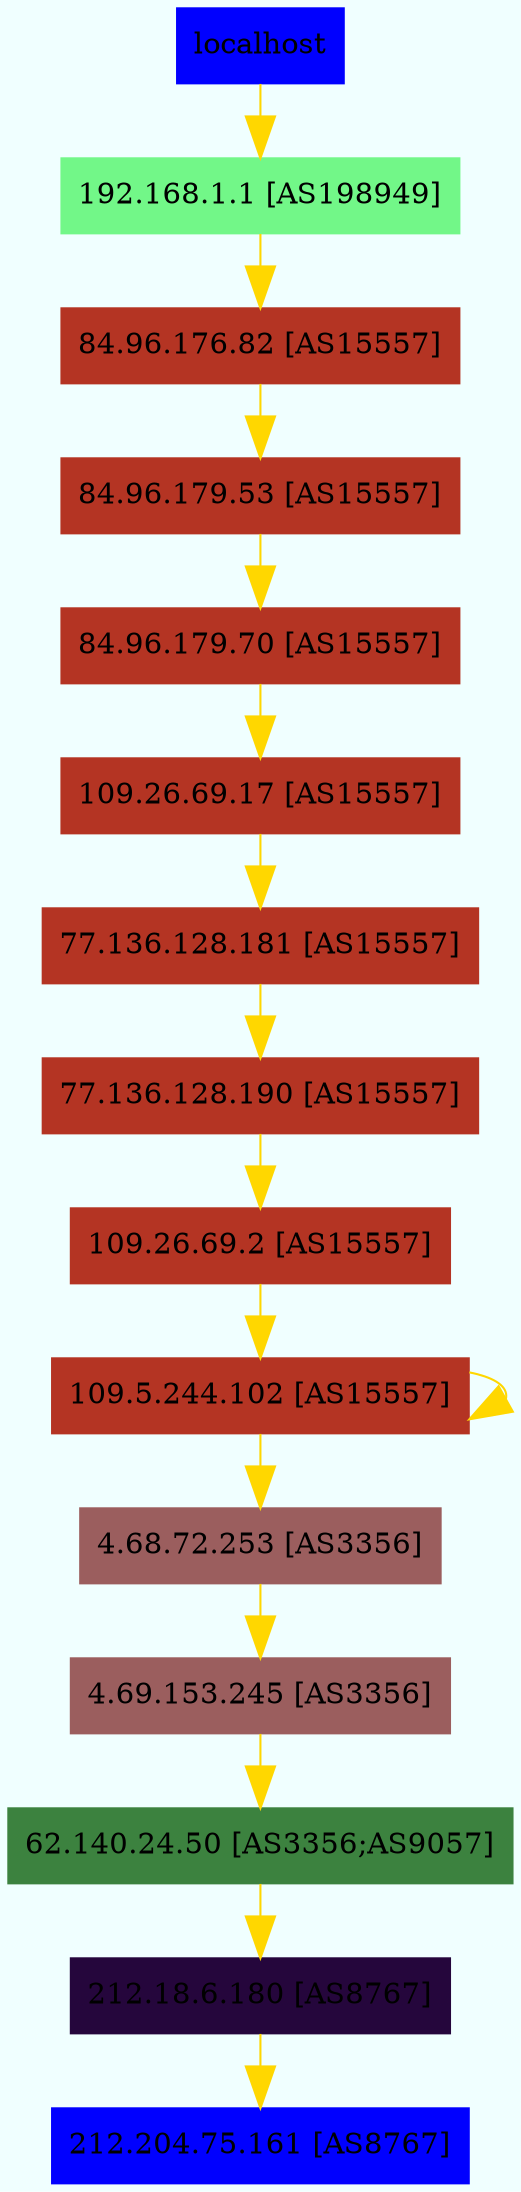 digraph NetMap{
	bgcolor=azure;
	node [shape=box, color=lightblue2, style=filled];
	edge [arrowsize=2, color=gold];
	localhost [color=blue]
	localhost -> "192.168.1.1 [AS198949]";"192.168.1.1 [AS198949]" [color="#72f788"];
	"192.168.1.1 [AS198949]" -> "84.96.176.82 [AS15557]";"84.96.176.82 [AS15557]" [color="#b43423"];
	"84.96.176.82 [AS15557]" -> "84.96.179.53 [AS15557]";"84.96.179.53 [AS15557]" [color="#b43423"];
	"84.96.179.53 [AS15557]" -> "84.96.179.70 [AS15557]";"84.96.179.70 [AS15557]" [color="#b43423"];
	"84.96.179.70 [AS15557]" -> "109.26.69.17 [AS15557]";"109.26.69.17 [AS15557]" [color="#b43423"];
	"109.26.69.17 [AS15557]" -> "77.136.128.181 [AS15557]";"77.136.128.181 [AS15557]" [color="#b43423"];
	"77.136.128.181 [AS15557]" -> "77.136.128.190 [AS15557]";"77.136.128.190 [AS15557]" [color="#b43423"];
	"77.136.128.190 [AS15557]" -> "109.26.69.2 [AS15557]";"109.26.69.2 [AS15557]" [color="#b43423"];
	"109.26.69.2 [AS15557]" -> "109.5.244.102 [AS15557]";"109.5.244.102 [AS15557]" [color="#b43423"];
	"109.5.244.102 [AS15557]" -> "109.5.244.102 [AS15557]";"109.5.244.102 [AS15557]" [color="#b43423"];
	"109.5.244.102 [AS15557]" -> "4.68.72.253 [AS3356]";"4.68.72.253 [AS3356]" [color="#9b5e5e"];
	"4.68.72.253 [AS3356]" -> "4.69.153.245 [AS3356]";"4.69.153.245 [AS3356]" [color="#9b5e5e"];
	"4.69.153.245 [AS3356]" -> "62.140.24.50 [AS3356;AS9057]";"62.140.24.50 [AS3356;AS9057]" [color="#3c823f"];
	"62.140.24.50 [AS3356;AS9057]" -> "212.18.6.180 [AS8767]";"212.18.6.180 [AS8767]" [color="#25063c"];
	"212.18.6.180 [AS8767]" -> "212.204.75.161 [AS8767]";"212.204.75.161 [AS8767]" [color="#25063c"];
	"212.204.75.161 [AS8767]" [color=blue];
}
